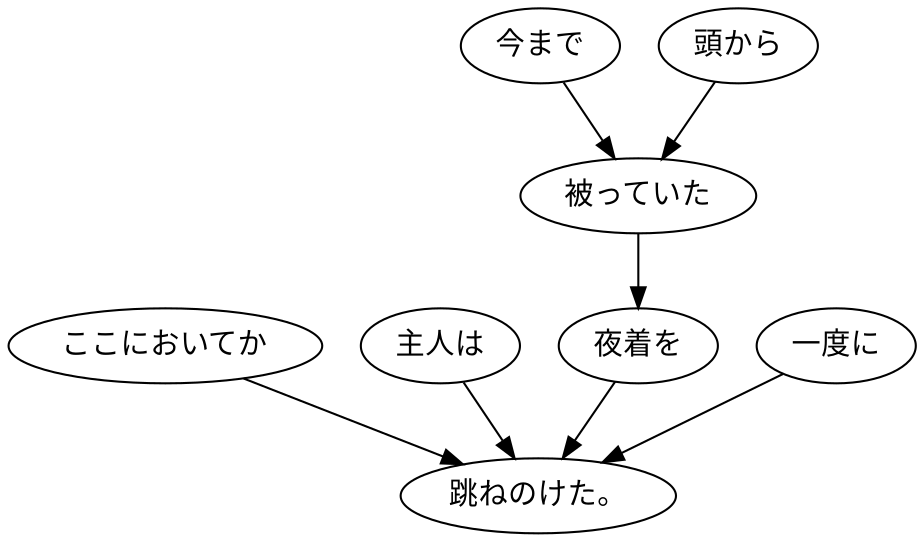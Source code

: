 digraph graph6500 {
	node0 [label="ここにおいてか"];
	node1 [label="主人は"];
	node2 [label="今まで"];
	node3 [label="頭から"];
	node4 [label="被っていた"];
	node5 [label="夜着を"];
	node6 [label="一度に"];
	node7 [label="跳ねのけた。"];
	node0 -> node7;
	node1 -> node7;
	node2 -> node4;
	node3 -> node4;
	node4 -> node5;
	node5 -> node7;
	node6 -> node7;
}
